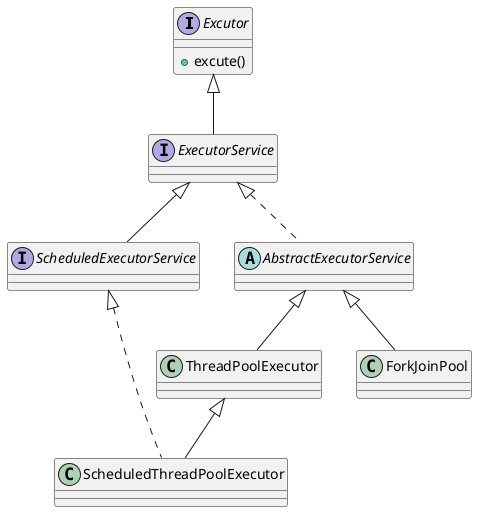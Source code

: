 @startuml

interface Excutor{
    +excute()
}
interface ExecutorService{

}
Excutor <|--ExecutorService

interface ScheduledExecutorService{

}
ExecutorService<|-- ScheduledExecutorService
abstract AbstractExecutorService {

}
ExecutorService<|.. AbstractExecutorService



class ThreadPoolExecutor{

}
AbstractExecutorService <|--ThreadPoolExecutor

class ForkJoinPool{

}
AbstractExecutorService<|-- ForkJoinPool

class ScheduledThreadPoolExecutor{

}
ThreadPoolExecutor<|--ScheduledThreadPoolExecutor
ScheduledExecutorService<|..ScheduledThreadPoolExecutor


@enduml
